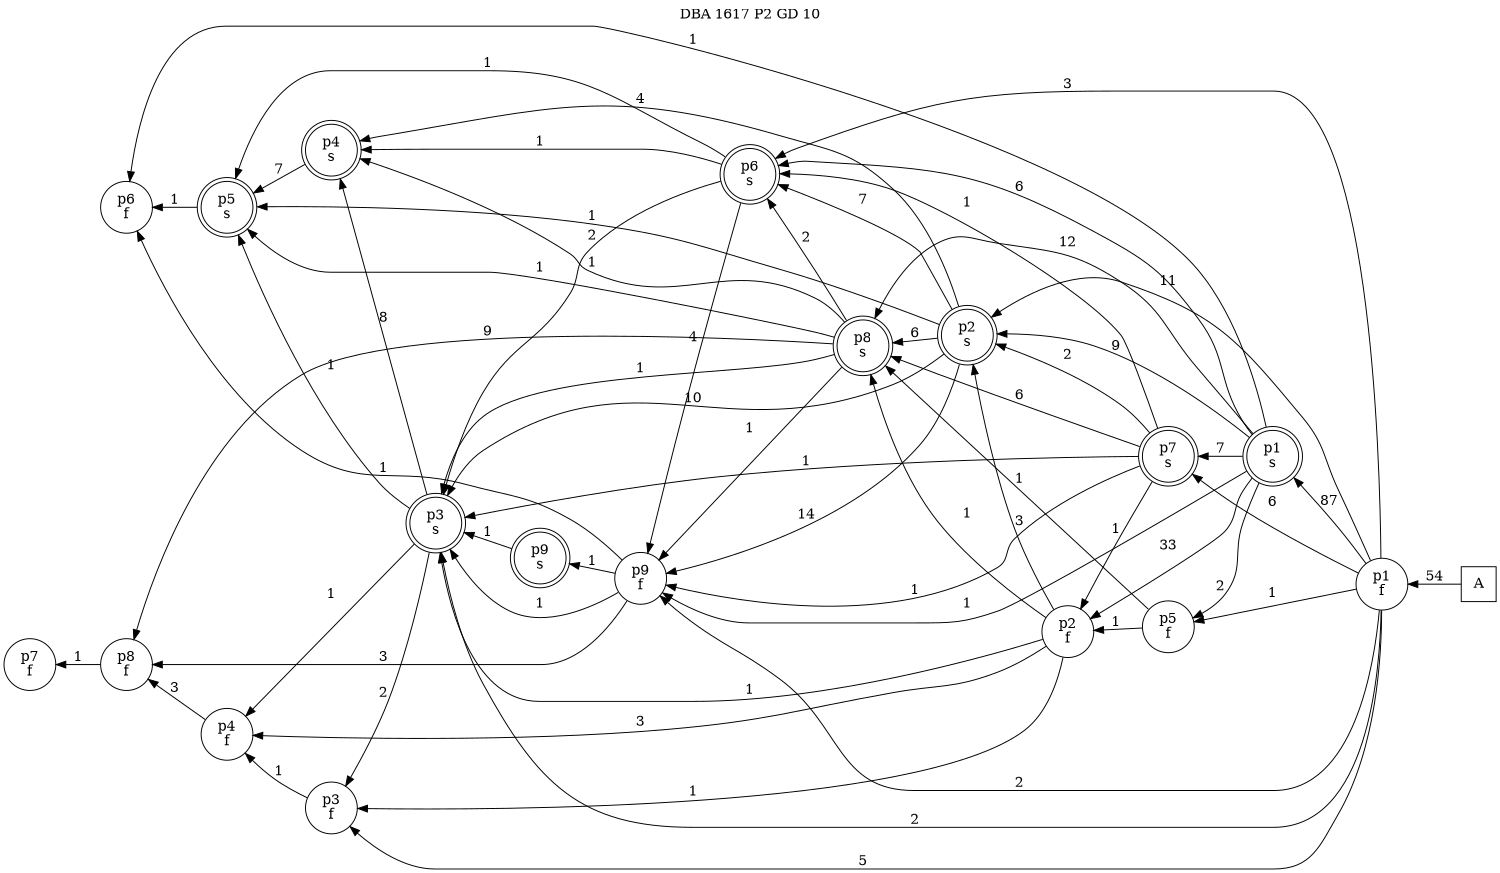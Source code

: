 digraph DBA_1617_P2_GD_10_GOOD {
labelloc="tl"
label= " DBA 1617 P2 GD 10 "
rankdir="RL";
graph [ size=" 10 , 10 !"]

"A" [shape="square" label="A"]
"p1_f" [shape="circle" label="p1
f"]
"p1_s" [shape="doublecircle" label="p1
s"]
"p2_f" [shape="circle" label="p2
f"]
"p3_f" [shape="circle" label="p3
f"]
"p4_f" [shape="circle" label="p4
f"]
"p2_s" [shape="doublecircle" label="p2
s"]
"p3_s" [shape="doublecircle" label="p3
s"]
"p4_s" [shape="doublecircle" label="p4
s"]
"p5_s" [shape="doublecircle" label="p5
s"]
"p6_f" [shape="circle" label="p6
f"]
"p7_s" [shape="doublecircle" label="p7
s"]
"p8_s" [shape="doublecircle" label="p8
s"]
"p6_s" [shape="doublecircle" label="p6
s"]
"p9_f" [shape="circle" label="p9
f"]
"p9_s" [shape="doublecircle" label="p9
s"]
"p5_f" [shape="circle" label="p5
f"]
"p8_f" [shape="circle" label="p8
f"]
"p7_f" [shape="circle" label="p7
f"]
"A" -> "p1_f" [ label=54]
"p1_f" -> "p1_s" [ label=87]
"p1_f" -> "p3_f" [ label=5]
"p1_f" -> "p2_s" [ label=11]
"p1_f" -> "p3_s" [ label=2]
"p1_f" -> "p7_s" [ label=6]
"p1_f" -> "p6_s" [ label=3]
"p1_f" -> "p9_f" [ label=2]
"p1_f" -> "p5_f" [ label=1]
"p1_s" -> "p2_f" [ label=33]
"p1_s" -> "p2_s" [ label=9]
"p1_s" -> "p6_f" [ label=1]
"p1_s" -> "p7_s" [ label=7]
"p1_s" -> "p8_s" [ label=12]
"p1_s" -> "p6_s" [ label=6]
"p1_s" -> "p9_f" [ label=1]
"p1_s" -> "p5_f" [ label=2]
"p2_f" -> "p3_f" [ label=1]
"p2_f" -> "p4_f" [ label=3]
"p2_f" -> "p2_s" [ label=3]
"p2_f" -> "p3_s" [ label=1]
"p2_f" -> "p8_s" [ label=1]
"p3_f" -> "p4_f" [ label=1]
"p4_f" -> "p8_f" [ label=3]
"p2_s" -> "p3_s" [ label=10]
"p2_s" -> "p4_s" [ label=4]
"p2_s" -> "p5_s" [ label=1]
"p2_s" -> "p8_s" [ label=6]
"p2_s" -> "p6_s" [ label=7]
"p2_s" -> "p9_f" [ label=14]
"p3_s" -> "p3_f" [ label=2]
"p3_s" -> "p4_f" [ label=1]
"p3_s" -> "p4_s" [ label=8]
"p3_s" -> "p5_s" [ label=1]
"p4_s" -> "p5_s" [ label=7]
"p5_s" -> "p6_f" [ label=1]
"p7_s" -> "p2_f" [ label=1]
"p7_s" -> "p2_s" [ label=2]
"p7_s" -> "p3_s" [ label=1]
"p7_s" -> "p8_s" [ label=6]
"p7_s" -> "p6_s" [ label=1]
"p7_s" -> "p9_f" [ label=1]
"p8_s" -> "p3_s" [ label=1]
"p8_s" -> "p4_s" [ label=1]
"p8_s" -> "p5_s" [ label=1]
"p8_s" -> "p6_s" [ label=2]
"p8_s" -> "p9_f" [ label=1]
"p8_s" -> "p8_f" [ label=9]
"p6_s" -> "p3_s" [ label=2]
"p6_s" -> "p4_s" [ label=1]
"p6_s" -> "p5_s" [ label=1]
"p6_s" -> "p9_f" [ label=4]
"p9_f" -> "p3_s" [ label=1]
"p9_f" -> "p6_f" [ label=1]
"p9_f" -> "p9_s" [ label=1]
"p9_f" -> "p8_f" [ label=3]
"p9_s" -> "p3_s" [ label=1]
"p5_f" -> "p2_f" [ label=1]
"p5_f" -> "p8_s" [ label=1]
"p8_f" -> "p7_f" [ label=1]
}
